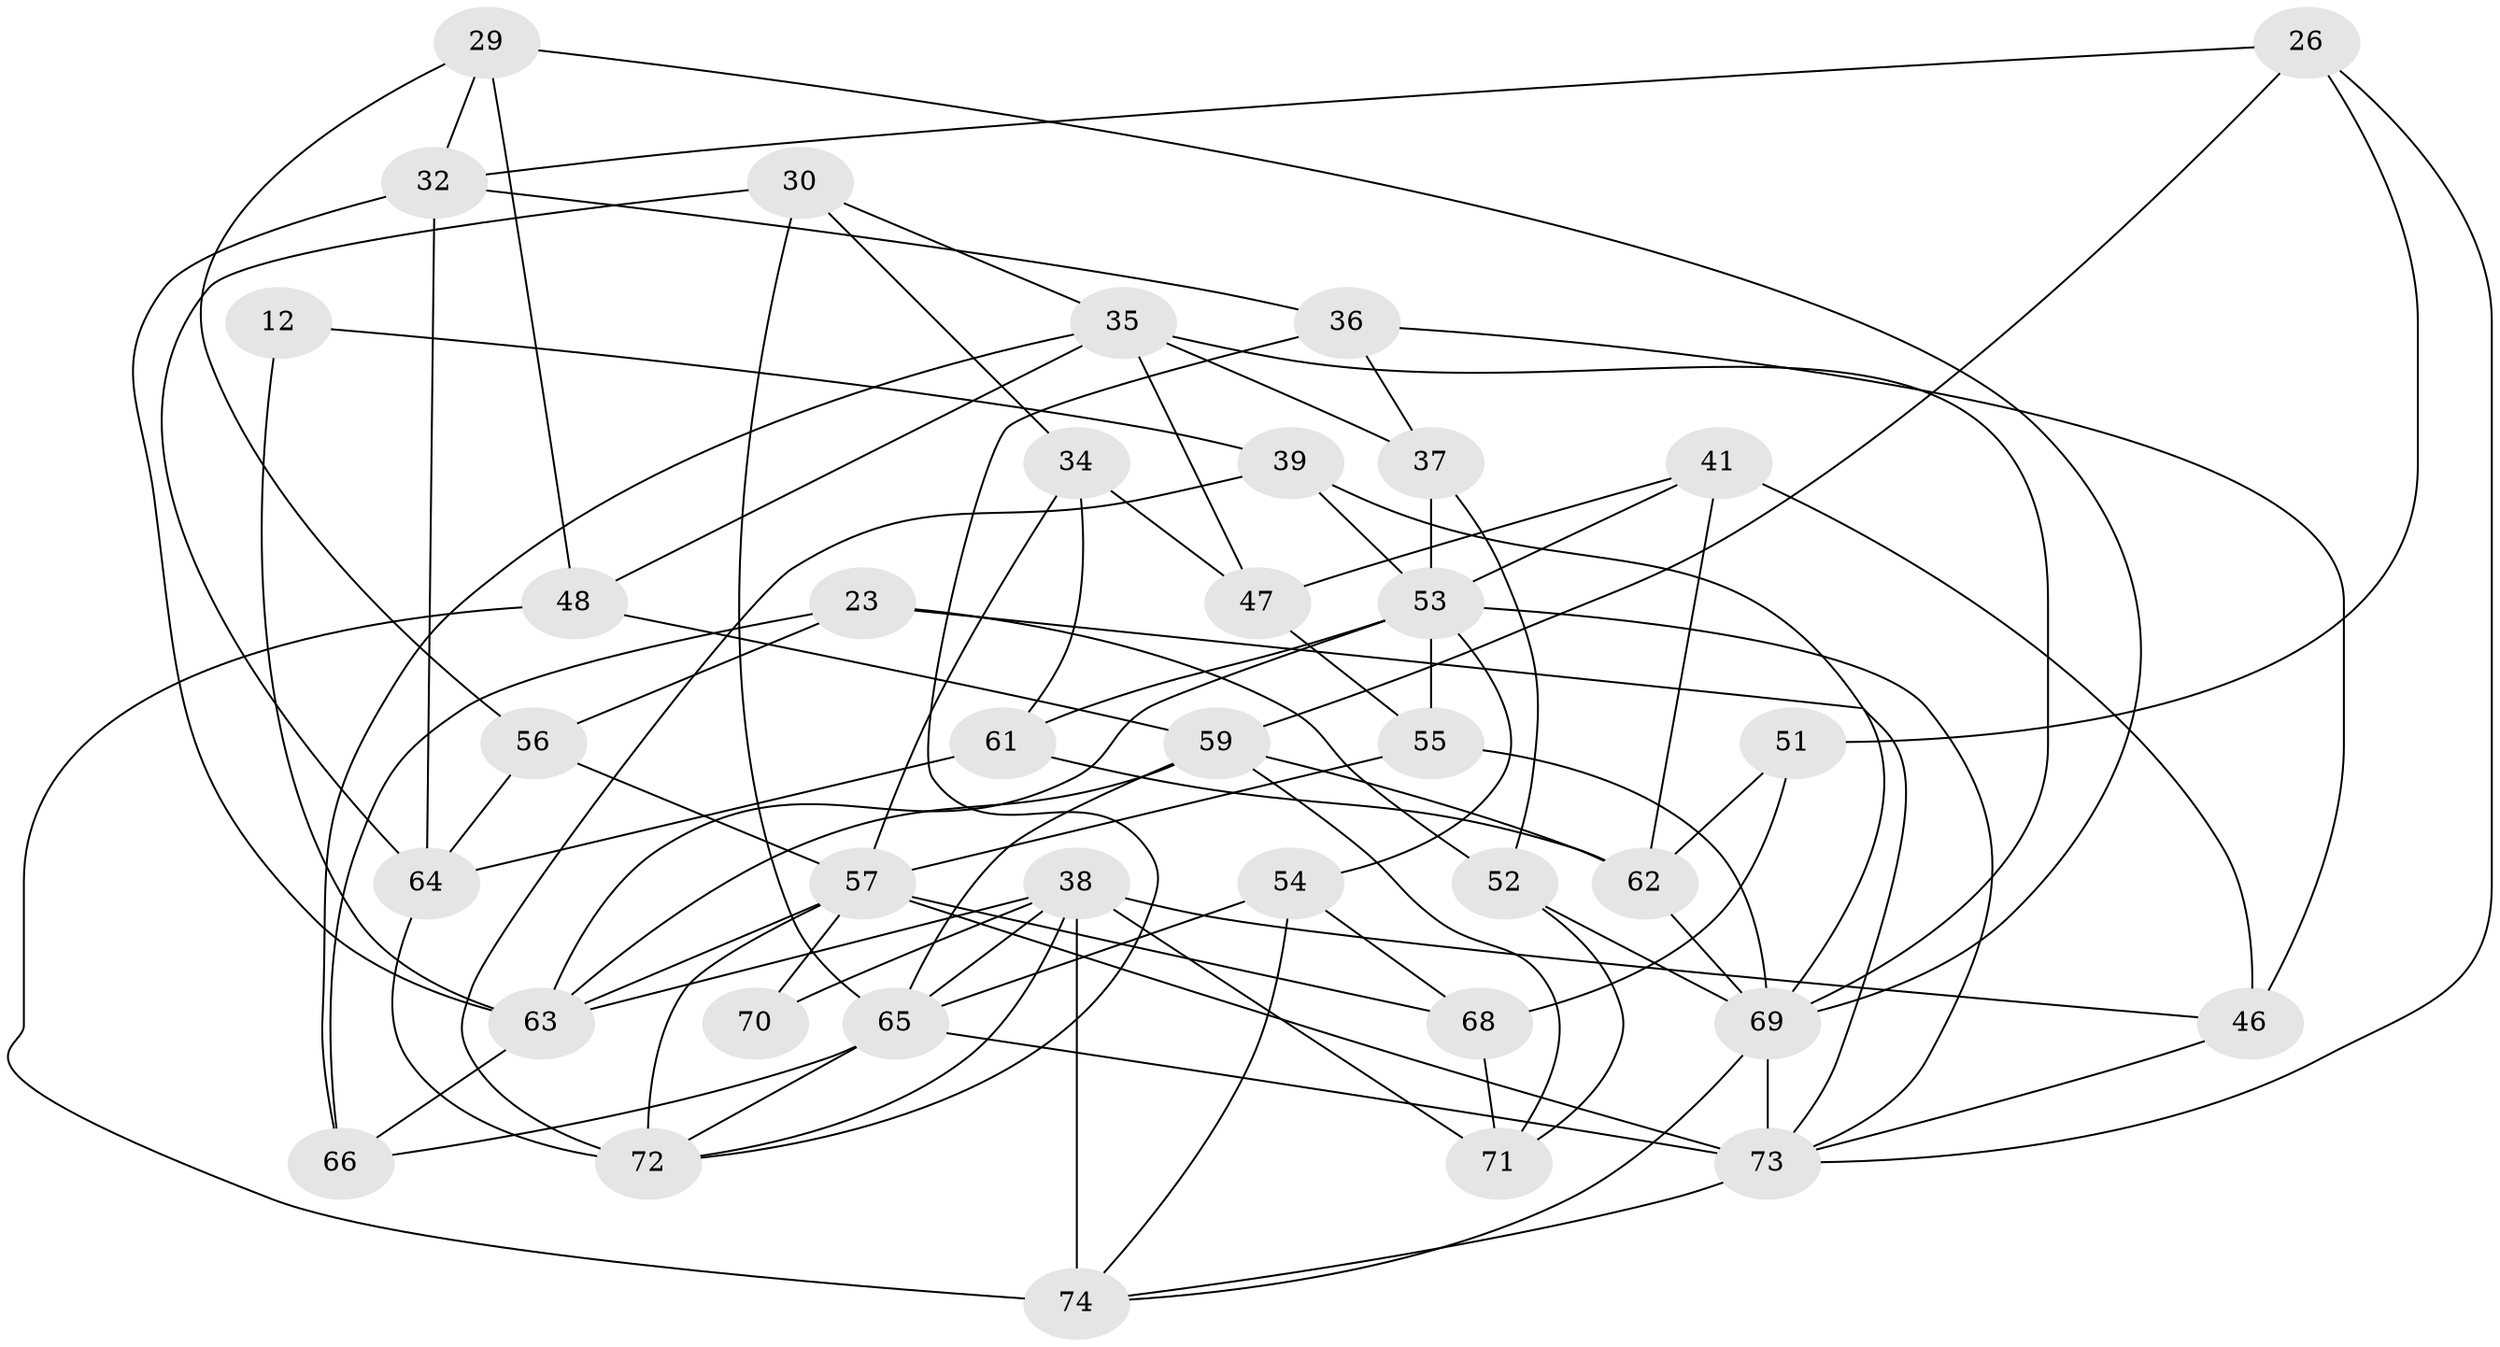 // original degree distribution, {4: 1.0}
// Generated by graph-tools (version 1.1) at 2025/57/03/09/25 04:57:06]
// undirected, 37 vertices, 89 edges
graph export_dot {
graph [start="1"]
  node [color=gray90,style=filled];
  12;
  23;
  26;
  29;
  30;
  32 [super="+10"];
  34;
  35 [super="+21"];
  36;
  37;
  38 [super="+16+27"];
  39;
  41;
  46;
  47;
  48 [super="+22"];
  51;
  52;
  53 [super="+24"];
  54;
  55;
  56;
  57 [super="+4+33+6+50"];
  59 [super="+40"];
  61;
  62 [super="+14"];
  63 [super="+44"];
  64 [super="+18"];
  65 [super="+1+7+20"];
  66;
  68 [super="+67"];
  69 [super="+28+60"];
  70;
  71;
  72 [super="+43"];
  73 [super="+31"];
  74 [super="+58+49"];
  12 -- 63 [weight=3];
  12 -- 39;
  23 -- 66;
  23 -- 56;
  23 -- 52;
  23 -- 73;
  26 -- 32;
  26 -- 51;
  26 -- 59;
  26 -- 73;
  29 -- 56;
  29 -- 48;
  29 -- 32;
  29 -- 69;
  30 -- 34;
  30 -- 64;
  30 -- 65;
  30 -- 35;
  32 -- 64 [weight=2];
  32 -- 36;
  32 -- 63;
  34 -- 47;
  34 -- 61;
  34 -- 57;
  35 -- 66;
  35 -- 47;
  35 -- 37;
  35 -- 48;
  35 -- 69;
  36 -- 46;
  36 -- 72;
  36 -- 37;
  37 -- 52;
  37 -- 53;
  38 -- 46;
  38 -- 74 [weight=4];
  38 -- 70 [weight=2];
  38 -- 72;
  38 -- 65 [weight=2];
  38 -- 71;
  38 -- 63;
  39 -- 72;
  39 -- 53;
  39 -- 69;
  41 -- 62;
  41 -- 46;
  41 -- 47;
  41 -- 53;
  46 -- 73;
  47 -- 55;
  48 -- 59 [weight=2];
  48 -- 74 [weight=2];
  51 -- 62 [weight=2];
  51 -- 68;
  52 -- 71;
  52 -- 69;
  53 -- 61;
  53 -- 54;
  53 -- 55;
  53 -- 63;
  53 -- 73;
  54 -- 68;
  54 -- 65;
  54 -- 74;
  55 -- 57;
  55 -- 69;
  56 -- 57;
  56 -- 64;
  57 -- 72 [weight=3];
  57 -- 73;
  57 -- 68 [weight=3];
  57 -- 70 [weight=2];
  57 -- 63 [weight=2];
  59 -- 71;
  59 -- 65 [weight=2];
  59 -- 62;
  59 -- 63;
  61 -- 62;
  61 -- 64;
  62 -- 69;
  63 -- 66;
  64 -- 72;
  65 -- 73 [weight=2];
  65 -- 72;
  65 -- 66;
  68 -- 71;
  69 -- 73 [weight=2];
  69 -- 74 [weight=2];
  73 -- 74;
}
